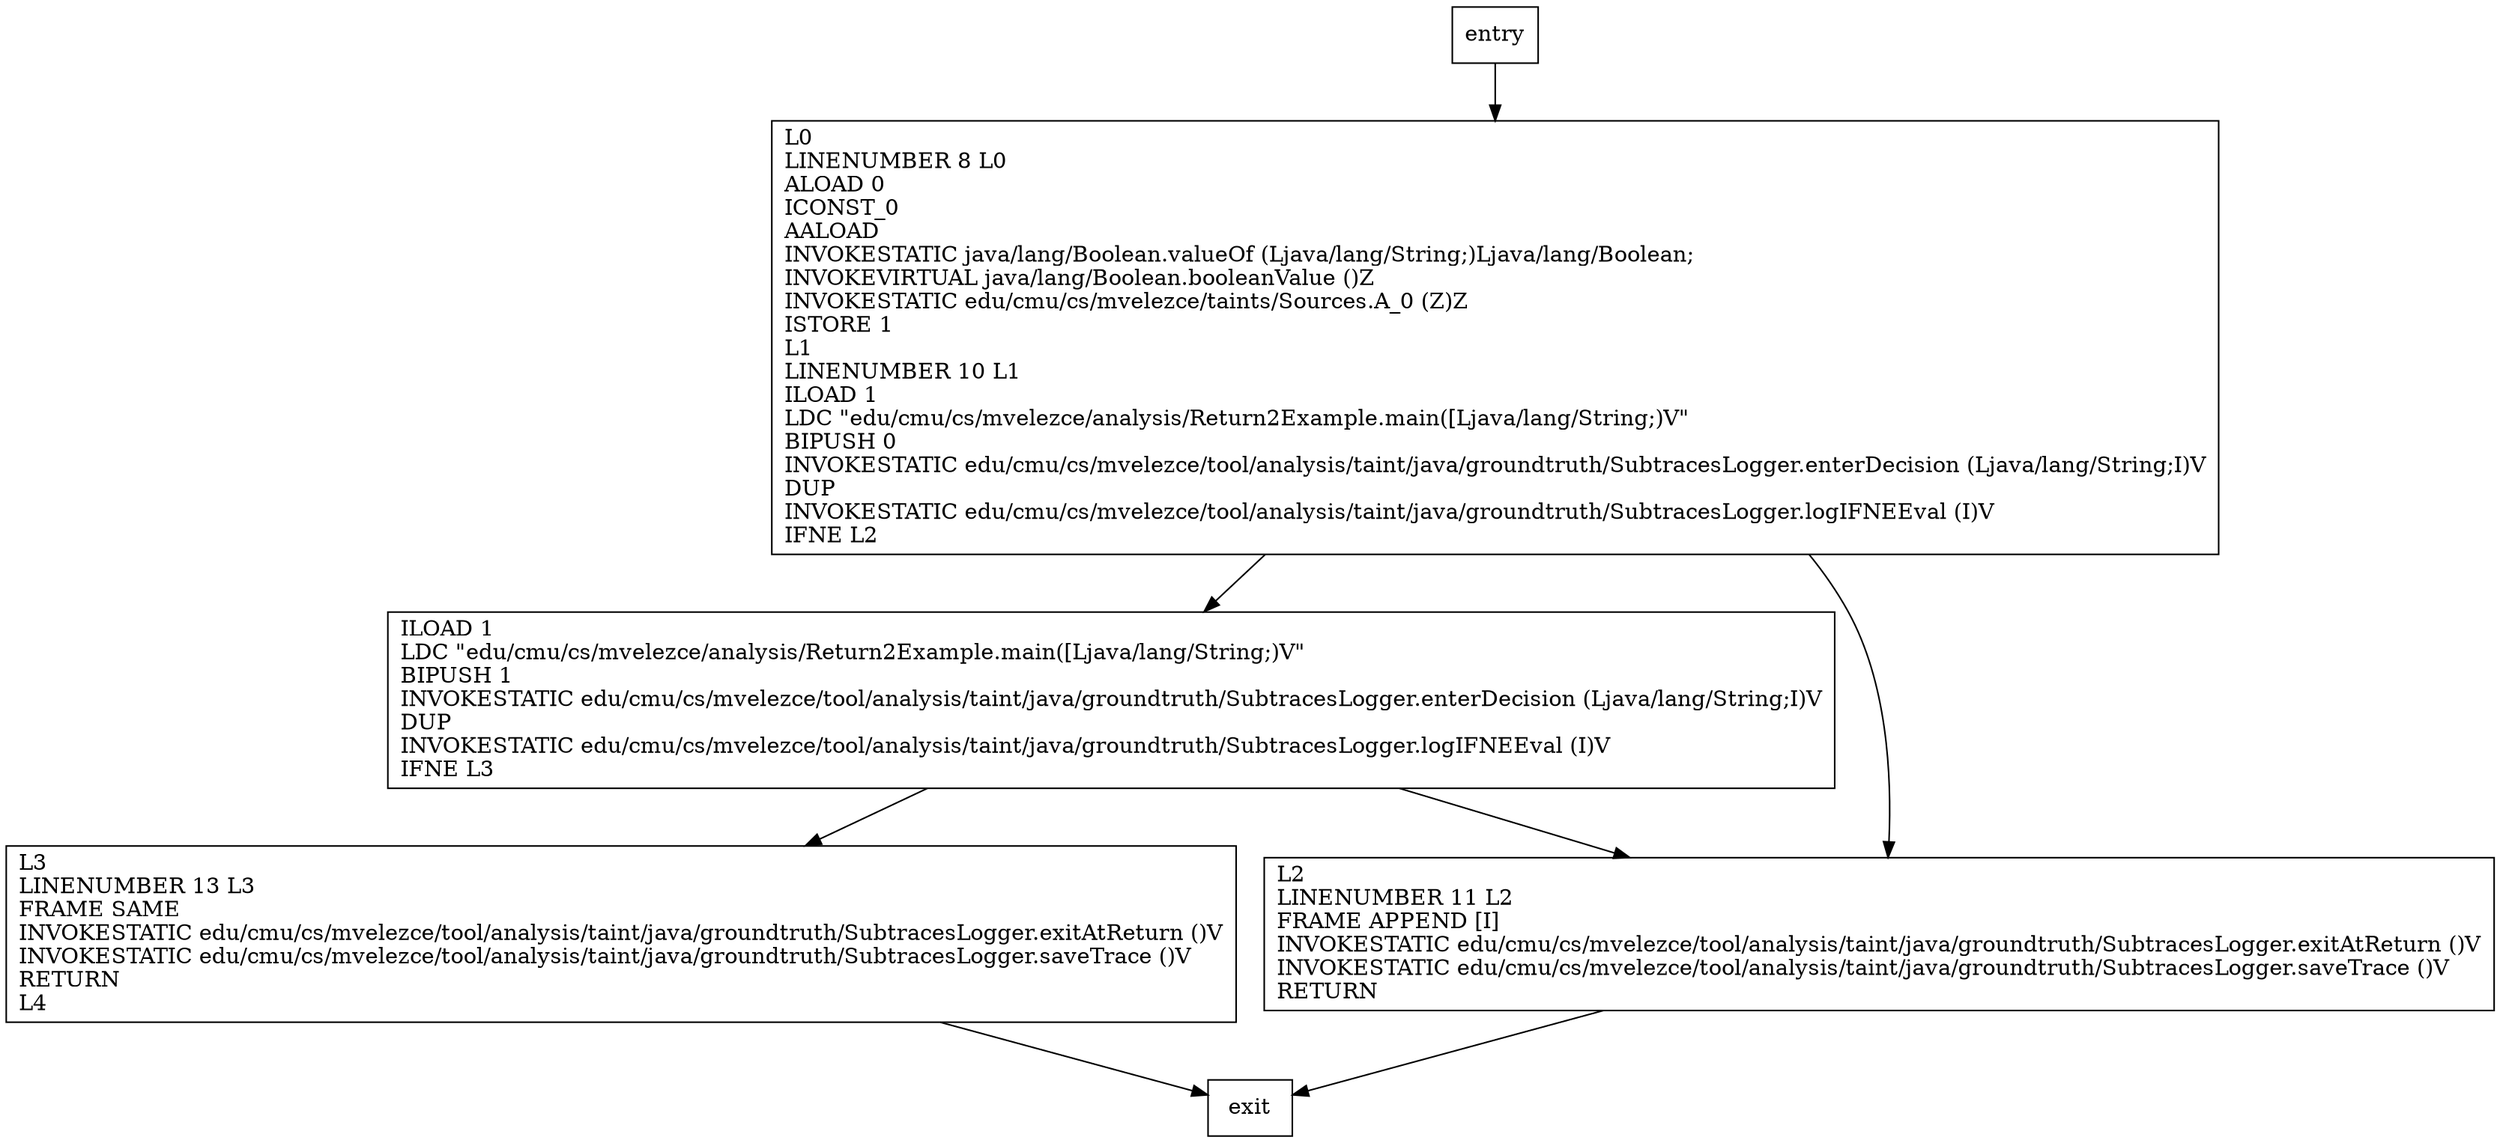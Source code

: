 digraph main {
node [shape=record];
1498016680 [label="L0\lLINENUMBER 8 L0\lALOAD 0\lICONST_0\lAALOAD\lINVOKESTATIC java/lang/Boolean.valueOf (Ljava/lang/String;)Ljava/lang/Boolean;\lINVOKEVIRTUAL java/lang/Boolean.booleanValue ()Z\lINVOKESTATIC edu/cmu/cs/mvelezce/taints/Sources.A_0 (Z)Z\lISTORE 1\lL1\lLINENUMBER 10 L1\lILOAD 1\lLDC \"edu/cmu/cs/mvelezce/analysis/Return2Example.main([Ljava/lang/String;)V\"\lBIPUSH 0\lINVOKESTATIC edu/cmu/cs/mvelezce/tool/analysis/taint/java/groundtruth/SubtracesLogger.enterDecision (Ljava/lang/String;I)V\lDUP\lINVOKESTATIC edu/cmu/cs/mvelezce/tool/analysis/taint/java/groundtruth/SubtracesLogger.logIFNEEval (I)V\lIFNE L2\l"];
707506411 [label="L3\lLINENUMBER 13 L3\lFRAME SAME\lINVOKESTATIC edu/cmu/cs/mvelezce/tool/analysis/taint/java/groundtruth/SubtracesLogger.exitAtReturn ()V\lINVOKESTATIC edu/cmu/cs/mvelezce/tool/analysis/taint/java/groundtruth/SubtracesLogger.saveTrace ()V\lRETURN\lL4\l"];
1846539844 [label="ILOAD 1\lLDC \"edu/cmu/cs/mvelezce/analysis/Return2Example.main([Ljava/lang/String;)V\"\lBIPUSH 1\lINVOKESTATIC edu/cmu/cs/mvelezce/tool/analysis/taint/java/groundtruth/SubtracesLogger.enterDecision (Ljava/lang/String;I)V\lDUP\lINVOKESTATIC edu/cmu/cs/mvelezce/tool/analysis/taint/java/groundtruth/SubtracesLogger.logIFNEEval (I)V\lIFNE L3\l"];
1490985125 [label="L2\lLINENUMBER 11 L2\lFRAME APPEND [I]\lINVOKESTATIC edu/cmu/cs/mvelezce/tool/analysis/taint/java/groundtruth/SubtracesLogger.exitAtReturn ()V\lINVOKESTATIC edu/cmu/cs/mvelezce/tool/analysis/taint/java/groundtruth/SubtracesLogger.saveTrace ()V\lRETURN\l"];
entry;
exit;
entry -> 1498016680;
1498016680 -> 1846539844;
1498016680 -> 1490985125;
707506411 -> exit;
1846539844 -> 707506411;
1846539844 -> 1490985125;
1490985125 -> exit;
}
